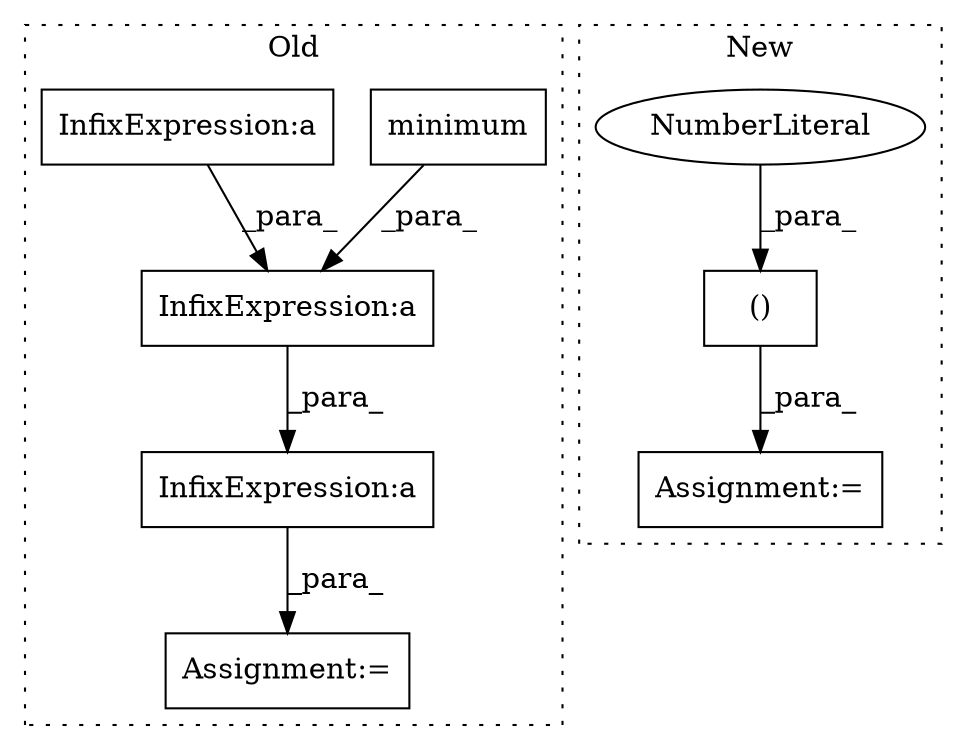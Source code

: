 digraph G {
subgraph cluster0 {
1 [label="minimum" a="32" s="13713,13729" l="8,1" shape="box"];
3 [label="Assignment:=" a="7" s="13629" l="1" shape="box"];
5 [label="InfixExpression:a" a="27" s="13563" l="3" shape="box"];
6 [label="InfixExpression:a" a="27" s="13757" l="3" shape="box"];
7 [label="InfixExpression:a" a="27" s="13687" l="3" shape="box"];
label = "Old";
style="dotted";
}
subgraph cluster1 {
2 [label="()" a="106" s="13660" l="17" shape="box"];
4 [label="Assignment:=" a="7" s="13623" l="1" shape="box"];
8 [label="NumberLiteral" a="34" s="13660" l="2" shape="ellipse"];
label = "New";
style="dotted";
}
1 -> 7 [label="_para_"];
2 -> 4 [label="_para_"];
5 -> 7 [label="_para_"];
6 -> 3 [label="_para_"];
7 -> 6 [label="_para_"];
8 -> 2 [label="_para_"];
}